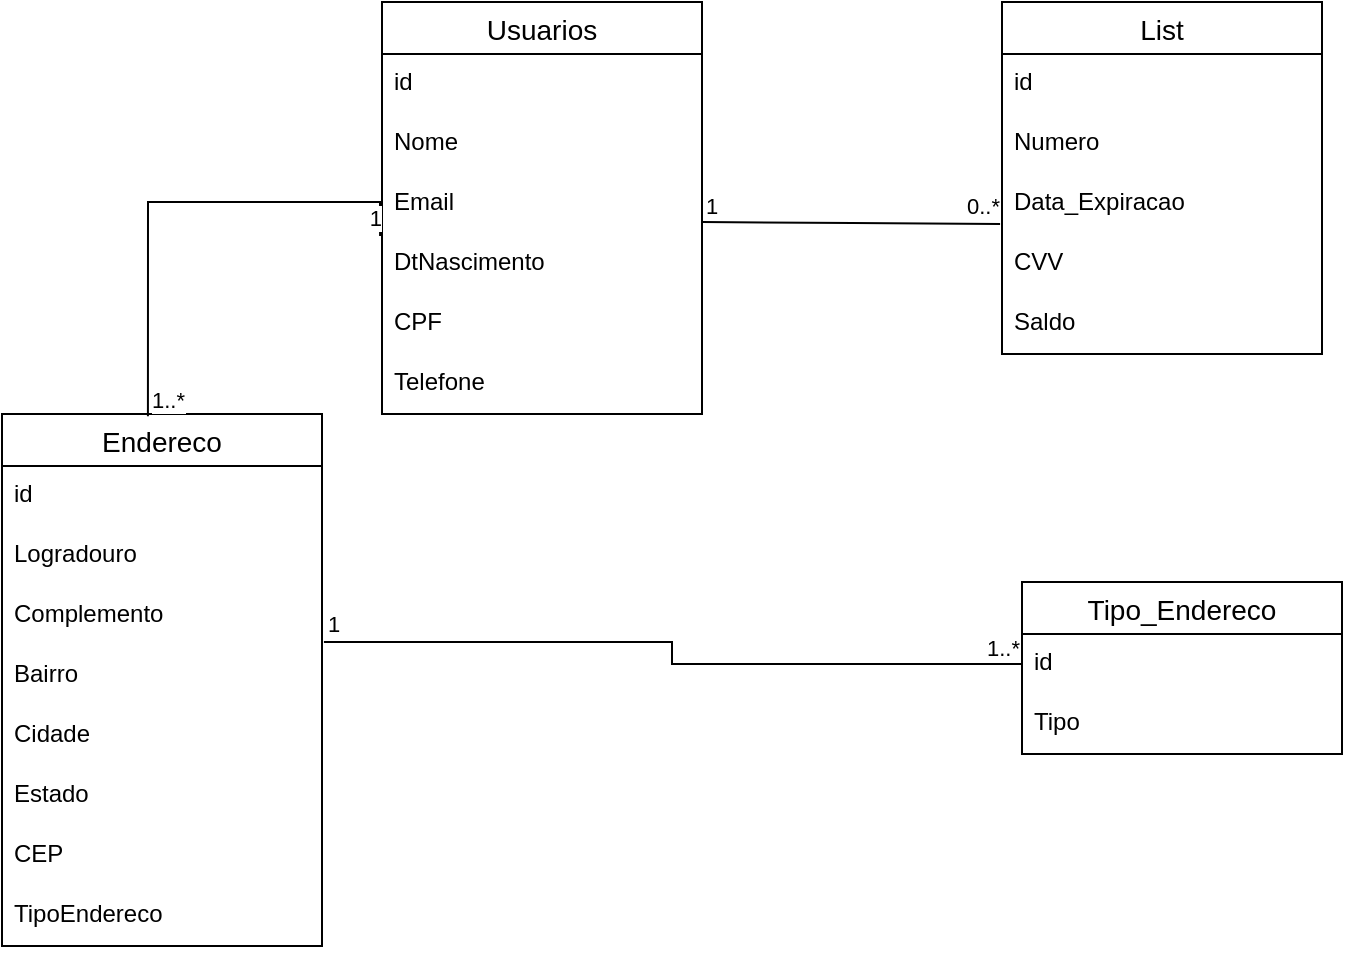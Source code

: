 <mxfile version="26.0.15">
  <diagram name="Página-1" id="SNBV6hEf865PvqwGROC3">
    <mxGraphModel dx="1120" dy="460" grid="1" gridSize="10" guides="1" tooltips="1" connect="1" arrows="1" fold="1" page="1" pageScale="1" pageWidth="827" pageHeight="1169" math="0" shadow="0">
      <root>
        <mxCell id="0" />
        <mxCell id="1" parent="0" />
        <mxCell id="yV6xMslNSq-nfX0k8III-1" value="Usuarios" style="swimlane;fontStyle=0;childLayout=stackLayout;horizontal=1;startSize=26;horizontalStack=0;resizeParent=1;resizeParentMax=0;resizeLast=0;collapsible=1;marginBottom=0;align=center;fontSize=14;" vertex="1" parent="1">
          <mxGeometry x="230" y="520" width="160" height="206" as="geometry" />
        </mxCell>
        <mxCell id="yV6xMslNSq-nfX0k8III-2" value="id" style="text;strokeColor=none;fillColor=none;spacingLeft=4;spacingRight=4;overflow=hidden;rotatable=0;points=[[0,0.5],[1,0.5]];portConstraint=eastwest;fontSize=12;whiteSpace=wrap;html=1;" vertex="1" parent="yV6xMslNSq-nfX0k8III-1">
          <mxGeometry y="26" width="160" height="30" as="geometry" />
        </mxCell>
        <mxCell id="yV6xMslNSq-nfX0k8III-3" value="Nome" style="text;strokeColor=none;fillColor=none;spacingLeft=4;spacingRight=4;overflow=hidden;rotatable=0;points=[[0,0.5],[1,0.5]];portConstraint=eastwest;fontSize=12;whiteSpace=wrap;html=1;" vertex="1" parent="yV6xMslNSq-nfX0k8III-1">
          <mxGeometry y="56" width="160" height="30" as="geometry" />
        </mxCell>
        <mxCell id="yV6xMslNSq-nfX0k8III-17" value="Email" style="text;strokeColor=none;fillColor=none;spacingLeft=4;spacingRight=4;overflow=hidden;rotatable=0;points=[[0,0.5],[1,0.5]];portConstraint=eastwest;fontSize=12;whiteSpace=wrap;html=1;" vertex="1" parent="yV6xMslNSq-nfX0k8III-1">
          <mxGeometry y="86" width="160" height="30" as="geometry" />
        </mxCell>
        <mxCell id="yV6xMslNSq-nfX0k8III-18" value="DtNascimento" style="text;strokeColor=none;fillColor=none;spacingLeft=4;spacingRight=4;overflow=hidden;rotatable=0;points=[[0,0.5],[1,0.5]];portConstraint=eastwest;fontSize=12;whiteSpace=wrap;html=1;" vertex="1" parent="yV6xMslNSq-nfX0k8III-1">
          <mxGeometry y="116" width="160" height="30" as="geometry" />
        </mxCell>
        <mxCell id="yV6xMslNSq-nfX0k8III-21" value="CPF" style="text;strokeColor=none;fillColor=none;spacingLeft=4;spacingRight=4;overflow=hidden;rotatable=0;points=[[0,0.5],[1,0.5]];portConstraint=eastwest;fontSize=12;whiteSpace=wrap;html=1;" vertex="1" parent="yV6xMslNSq-nfX0k8III-1">
          <mxGeometry y="146" width="160" height="30" as="geometry" />
        </mxCell>
        <mxCell id="yV6xMslNSq-nfX0k8III-4" value="Telefone" style="text;strokeColor=none;fillColor=none;spacingLeft=4;spacingRight=4;overflow=hidden;rotatable=0;points=[[0,0.5],[1,0.5]];portConstraint=eastwest;fontSize=12;whiteSpace=wrap;html=1;" vertex="1" parent="yV6xMslNSq-nfX0k8III-1">
          <mxGeometry y="176" width="160" height="30" as="geometry" />
        </mxCell>
        <mxCell id="yV6xMslNSq-nfX0k8III-5" value="Endereco" style="swimlane;fontStyle=0;childLayout=stackLayout;horizontal=1;startSize=26;horizontalStack=0;resizeParent=1;resizeParentMax=0;resizeLast=0;collapsible=1;marginBottom=0;align=center;fontSize=14;" vertex="1" parent="1">
          <mxGeometry x="40" y="726" width="160" height="266" as="geometry" />
        </mxCell>
        <mxCell id="yV6xMslNSq-nfX0k8III-6" value="id" style="text;strokeColor=none;fillColor=none;spacingLeft=4;spacingRight=4;overflow=hidden;rotatable=0;points=[[0,0.5],[1,0.5]];portConstraint=eastwest;fontSize=12;whiteSpace=wrap;html=1;" vertex="1" parent="yV6xMslNSq-nfX0k8III-5">
          <mxGeometry y="26" width="160" height="30" as="geometry" />
        </mxCell>
        <mxCell id="yV6xMslNSq-nfX0k8III-7" value="Logradouro" style="text;strokeColor=none;fillColor=none;spacingLeft=4;spacingRight=4;overflow=hidden;rotatable=0;points=[[0,0.5],[1,0.5]];portConstraint=eastwest;fontSize=12;whiteSpace=wrap;html=1;" vertex="1" parent="yV6xMslNSq-nfX0k8III-5">
          <mxGeometry y="56" width="160" height="30" as="geometry" />
        </mxCell>
        <mxCell id="yV6xMslNSq-nfX0k8III-13" value="Complemento" style="text;strokeColor=none;fillColor=none;spacingLeft=4;spacingRight=4;overflow=hidden;rotatable=0;points=[[0,0.5],[1,0.5]];portConstraint=eastwest;fontSize=12;whiteSpace=wrap;html=1;" vertex="1" parent="yV6xMslNSq-nfX0k8III-5">
          <mxGeometry y="86" width="160" height="30" as="geometry" />
        </mxCell>
        <mxCell id="yV6xMslNSq-nfX0k8III-15" value="Bairro" style="text;strokeColor=none;fillColor=none;spacingLeft=4;spacingRight=4;overflow=hidden;rotatable=0;points=[[0,0.5],[1,0.5]];portConstraint=eastwest;fontSize=12;whiteSpace=wrap;html=1;" vertex="1" parent="yV6xMslNSq-nfX0k8III-5">
          <mxGeometry y="116" width="160" height="30" as="geometry" />
        </mxCell>
        <mxCell id="yV6xMslNSq-nfX0k8III-14" value="Cidade" style="text;strokeColor=none;fillColor=none;spacingLeft=4;spacingRight=4;overflow=hidden;rotatable=0;points=[[0,0.5],[1,0.5]];portConstraint=eastwest;fontSize=12;whiteSpace=wrap;html=1;" vertex="1" parent="yV6xMslNSq-nfX0k8III-5">
          <mxGeometry y="146" width="160" height="30" as="geometry" />
        </mxCell>
        <mxCell id="yV6xMslNSq-nfX0k8III-16" value="Estado" style="text;strokeColor=none;fillColor=none;spacingLeft=4;spacingRight=4;overflow=hidden;rotatable=0;points=[[0,0.5],[1,0.5]];portConstraint=eastwest;fontSize=12;whiteSpace=wrap;html=1;" vertex="1" parent="yV6xMslNSq-nfX0k8III-5">
          <mxGeometry y="176" width="160" height="30" as="geometry" />
        </mxCell>
        <mxCell id="yV6xMslNSq-nfX0k8III-32" value="CEP" style="text;strokeColor=none;fillColor=none;spacingLeft=4;spacingRight=4;overflow=hidden;rotatable=0;points=[[0,0.5],[1,0.5]];portConstraint=eastwest;fontSize=12;whiteSpace=wrap;html=1;" vertex="1" parent="yV6xMslNSq-nfX0k8III-5">
          <mxGeometry y="206" width="160" height="30" as="geometry" />
        </mxCell>
        <mxCell id="yV6xMslNSq-nfX0k8III-8" value="TipoEndereco" style="text;strokeColor=none;fillColor=none;spacingLeft=4;spacingRight=4;overflow=hidden;rotatable=0;points=[[0,0.5],[1,0.5]];portConstraint=eastwest;fontSize=12;whiteSpace=wrap;html=1;" vertex="1" parent="yV6xMslNSq-nfX0k8III-5">
          <mxGeometry y="236" width="160" height="30" as="geometry" />
        </mxCell>
        <mxCell id="yV6xMslNSq-nfX0k8III-9" value="List" style="swimlane;fontStyle=0;childLayout=stackLayout;horizontal=1;startSize=26;horizontalStack=0;resizeParent=1;resizeParentMax=0;resizeLast=0;collapsible=1;marginBottom=0;align=center;fontSize=14;" vertex="1" parent="1">
          <mxGeometry x="540" y="520" width="160" height="176" as="geometry" />
        </mxCell>
        <mxCell id="yV6xMslNSq-nfX0k8III-10" value="id" style="text;strokeColor=none;fillColor=none;spacingLeft=4;spacingRight=4;overflow=hidden;rotatable=0;points=[[0,0.5],[1,0.5]];portConstraint=eastwest;fontSize=12;whiteSpace=wrap;html=1;" vertex="1" parent="yV6xMslNSq-nfX0k8III-9">
          <mxGeometry y="26" width="160" height="30" as="geometry" />
        </mxCell>
        <mxCell id="yV6xMslNSq-nfX0k8III-11" value="Numero" style="text;strokeColor=none;fillColor=none;spacingLeft=4;spacingRight=4;overflow=hidden;rotatable=0;points=[[0,0.5],[1,0.5]];portConstraint=eastwest;fontSize=12;whiteSpace=wrap;html=1;" vertex="1" parent="yV6xMslNSq-nfX0k8III-9">
          <mxGeometry y="56" width="160" height="30" as="geometry" />
        </mxCell>
        <mxCell id="yV6xMslNSq-nfX0k8III-20" value="Data_Expiracao" style="text;strokeColor=none;fillColor=none;spacingLeft=4;spacingRight=4;overflow=hidden;rotatable=0;points=[[0,0.5],[1,0.5]];portConstraint=eastwest;fontSize=12;whiteSpace=wrap;html=1;" vertex="1" parent="yV6xMslNSq-nfX0k8III-9">
          <mxGeometry y="86" width="160" height="30" as="geometry" />
        </mxCell>
        <mxCell id="yV6xMslNSq-nfX0k8III-19" value="CVV" style="text;strokeColor=none;fillColor=none;spacingLeft=4;spacingRight=4;overflow=hidden;rotatable=0;points=[[0,0.5],[1,0.5]];portConstraint=eastwest;fontSize=12;whiteSpace=wrap;html=1;" vertex="1" parent="yV6xMslNSq-nfX0k8III-9">
          <mxGeometry y="116" width="160" height="30" as="geometry" />
        </mxCell>
        <mxCell id="yV6xMslNSq-nfX0k8III-12" value="Saldo" style="text;strokeColor=none;fillColor=none;spacingLeft=4;spacingRight=4;overflow=hidden;rotatable=0;points=[[0,0.5],[1,0.5]];portConstraint=eastwest;fontSize=12;whiteSpace=wrap;html=1;" vertex="1" parent="yV6xMslNSq-nfX0k8III-9">
          <mxGeometry y="146" width="160" height="30" as="geometry" />
        </mxCell>
        <mxCell id="yV6xMslNSq-nfX0k8III-22" value="Tipo_Endereco" style="swimlane;fontStyle=0;childLayout=stackLayout;horizontal=1;startSize=26;horizontalStack=0;resizeParent=1;resizeParentMax=0;resizeLast=0;collapsible=1;marginBottom=0;align=center;fontSize=14;" vertex="1" parent="1">
          <mxGeometry x="550" y="810" width="160" height="86" as="geometry" />
        </mxCell>
        <mxCell id="yV6xMslNSq-nfX0k8III-29" value="id" style="text;strokeColor=none;fillColor=none;spacingLeft=4;spacingRight=4;overflow=hidden;rotatable=0;points=[[0,0.5],[1,0.5]];portConstraint=eastwest;fontSize=12;whiteSpace=wrap;html=1;" vertex="1" parent="yV6xMslNSq-nfX0k8III-22">
          <mxGeometry y="26" width="160" height="30" as="geometry" />
        </mxCell>
        <mxCell id="yV6xMslNSq-nfX0k8III-31" value="Tipo" style="text;strokeColor=none;fillColor=none;spacingLeft=4;spacingRight=4;overflow=hidden;rotatable=0;points=[[0,0.5],[1,0.5]];portConstraint=eastwest;fontSize=12;whiteSpace=wrap;html=1;" vertex="1" parent="yV6xMslNSq-nfX0k8III-22">
          <mxGeometry y="56" width="160" height="30" as="geometry" />
        </mxCell>
        <mxCell id="yV6xMslNSq-nfX0k8III-35" value="" style="endArrow=none;html=1;edgeStyle=orthogonalEdgeStyle;rounded=0;entryX=-0.006;entryY=0.833;entryDx=0;entryDy=0;entryPerimeter=0;" edge="1" parent="1" target="yV6xMslNSq-nfX0k8III-20">
          <mxGeometry relative="1" as="geometry">
            <mxPoint x="390" y="630" as="sourcePoint" />
            <mxPoint x="530" y="630" as="targetPoint" />
          </mxGeometry>
        </mxCell>
        <mxCell id="yV6xMslNSq-nfX0k8III-36" value="1" style="edgeLabel;resizable=0;html=1;align=left;verticalAlign=bottom;" connectable="0" vertex="1" parent="yV6xMslNSq-nfX0k8III-35">
          <mxGeometry x="-1" relative="1" as="geometry" />
        </mxCell>
        <mxCell id="yV6xMslNSq-nfX0k8III-37" value="0..*" style="edgeLabel;resizable=0;html=1;align=right;verticalAlign=bottom;" connectable="0" vertex="1" parent="yV6xMslNSq-nfX0k8III-35">
          <mxGeometry x="1" relative="1" as="geometry">
            <mxPoint x="1" as="offset" />
          </mxGeometry>
        </mxCell>
        <mxCell id="yV6xMslNSq-nfX0k8III-39" value="" style="endArrow=none;html=1;edgeStyle=orthogonalEdgeStyle;rounded=0;entryX=0;entryY=0.5;entryDx=0;entryDy=0;exitX=1.006;exitY=-0.067;exitDx=0;exitDy=0;exitPerimeter=0;" edge="1" parent="1" source="yV6xMslNSq-nfX0k8III-15" target="yV6xMslNSq-nfX0k8III-29">
          <mxGeometry relative="1" as="geometry">
            <mxPoint x="390" y="880" as="sourcePoint" />
            <mxPoint x="539" y="881" as="targetPoint" />
          </mxGeometry>
        </mxCell>
        <mxCell id="yV6xMslNSq-nfX0k8III-40" value="1" style="edgeLabel;resizable=0;html=1;align=left;verticalAlign=bottom;" connectable="0" vertex="1" parent="yV6xMslNSq-nfX0k8III-39">
          <mxGeometry x="-1" relative="1" as="geometry">
            <mxPoint as="offset" />
          </mxGeometry>
        </mxCell>
        <mxCell id="yV6xMslNSq-nfX0k8III-41" value="1..*" style="edgeLabel;resizable=0;html=1;align=right;verticalAlign=bottom;" connectable="0" vertex="1" parent="yV6xMslNSq-nfX0k8III-39">
          <mxGeometry x="1" relative="1" as="geometry">
            <mxPoint as="offset" />
          </mxGeometry>
        </mxCell>
        <mxCell id="yV6xMslNSq-nfX0k8III-42" value="" style="endArrow=none;html=1;edgeStyle=orthogonalEdgeStyle;rounded=0;entryX=-0.006;entryY=0.033;entryDx=0;entryDy=0;entryPerimeter=0;exitX=0.456;exitY=0.004;exitDx=0;exitDy=0;exitPerimeter=0;" edge="1" parent="1" source="yV6xMslNSq-nfX0k8III-5" target="yV6xMslNSq-nfX0k8III-18">
          <mxGeometry relative="1" as="geometry">
            <mxPoint x="110" y="720" as="sourcePoint" />
            <mxPoint x="194.5" y="641" as="targetPoint" />
            <Array as="points">
              <mxPoint x="113" y="620" />
              <mxPoint x="229" y="620" />
            </Array>
          </mxGeometry>
        </mxCell>
        <mxCell id="yV6xMslNSq-nfX0k8III-43" value="1..*" style="edgeLabel;resizable=0;html=1;align=left;verticalAlign=bottom;" connectable="0" vertex="1" parent="yV6xMslNSq-nfX0k8III-42">
          <mxGeometry x="-1" relative="1" as="geometry" />
        </mxCell>
        <mxCell id="yV6xMslNSq-nfX0k8III-44" value="1" style="edgeLabel;resizable=0;html=1;align=right;verticalAlign=bottom;" connectable="0" vertex="1" parent="yV6xMslNSq-nfX0k8III-42">
          <mxGeometry x="1" relative="1" as="geometry">
            <mxPoint x="1" as="offset" />
          </mxGeometry>
        </mxCell>
      </root>
    </mxGraphModel>
  </diagram>
</mxfile>
